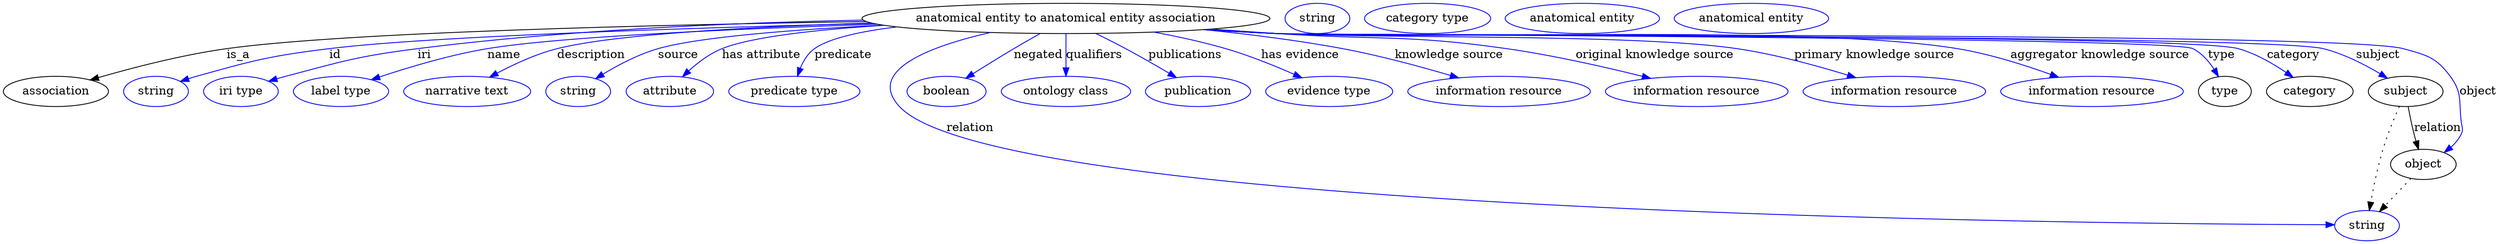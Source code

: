 digraph {
	graph [bb="0,0,2962.4,283"];
	node [label="\N"];
	"anatomical entity to anatomical entity association"	[height=0.5,
		label="anatomical entity to anatomical entity association",
		pos="1261.4,265",
		width=6.7341];
	association	[height=0.5,
		pos="62.394,178",
		width=1.7332];
	"anatomical entity to anatomical entity association" -> association	[label=is_a,
		lp="279.39,221.5",
		pos="e,103.12,191.67 1024.1,261.29 776.84,257.46 406.24,248.61 265.39,229 212.59,221.65 153.55,206.27 112.81,194.5"];
	id	[color=blue,
		height=0.5,
		label=string,
		pos="181.39,178",
		width=1.0652];
	"anatomical entity to anatomical entity association" -> id	[color=blue,
		label=id,
		lp="394.39,221.5",
		pos="e,210.38,189.97 1032.2,259.12 815.83,253.74 507.3,243.82 387.39,229 316.2,220.2 298.47,215.35 229.39,196 226.29,195.13 223.09,194.16 \
219.89,193.14",
		style=solid];
	iri	[color=blue,
		height=0.5,
		label="iri type",
		pos="282.39,178",
		width=1.2277];
	"anatomical entity to anatomical entity association" -> iri	[color=blue,
		label=iri,
		lp="500.39,221.5",
		pos="e,315.32,190.14 1020.2,263.01 868.27,259.92 668.23,251.33 492.39,229 421.66,220.02 404.32,214.25 335.39,196 332.02,195.11 328.55,\
194.13 325.07,193.11",
		style=solid];
	name	[color=blue,
		height=0.5,
		label="label type",
		pos="401.39,178",
		width=1.5707];
	"anatomical entity to anatomical entity association" -> name	[color=blue,
		label=name,
		lp="594.39,221.5",
		pos="e,437.28,192.01 1037.1,258.14 871.37,252.76 660.3,243.4 574.39,229 530.33,221.61 481.56,206.89 447.06,195.33",
		style=solid];
	description	[color=blue,
		height=0.5,
		label="narrative text",
		pos="551.39,178",
		width=2.0943];
	"anatomical entity to anatomical entity association" -> description	[color=blue,
		label=description,
		lp="697.89,221.5",
		pos="e,577.77,194.94 1029.8,259.65 890.01,255.25 726.04,246.48 657.39,229 632.6,222.69 606.59,210.51 586.54,199.76",
		style=solid];
	source	[color=blue,
		height=0.5,
		label=string,
		pos="683.39,178",
		width=1.0652];
	"anatomical entity to anatomical entity association" -> source	[color=blue,
		label=source,
		lp="801.39,221.5",
		pos="e,703.96,193.2 1043.9,257.01 939.7,251.9 826.93,243.27 777.39,229 754.4,222.38 730.63,209.67 712.74,198.72",
		style=solid];
	"has attribute"	[color=blue,
		height=0.5,
		label=attribute,
		pos="791.39,178",
		width=1.4443];
	"anatomical entity to anatomical entity association" -> "has attribute"	[color=blue,
		label="has attribute",
		lp="900.39,221.5",
		pos="e,806.49,195.56 1045.4,256.77 967.02,251.76 888.97,243.3 853.39,229 838.73,223.11 824.81,212.51 813.88,202.59",
		style=solid];
	predicate	[color=blue,
		height=0.5,
		label="predicate type",
		pos="939.39,178",
		width=2.1665];
	"anatomical entity to anatomical entity association" -> predicate	[color=blue,
		label=predicate,
		lp="997.39,221.5",
		pos="e,943.1,196.15 1060.8,254.82 1018.3,249.61 980.93,241.52 963.39,229 955.54,223.39 950.15,214.5 946.51,205.77",
		style=solid];
	relation	[color=blue,
		height=0.5,
		label=string,
		pos="2808.4,18",
		width=1.0652];
	"anatomical entity to anatomical entity association" -> relation	[color=blue,
		label=relation,
		lp="1148.4,134.5",
		pos="e,2770,19.065 1172.2,248.24 1102.7,232.24 1024.2,203.57 1064.4,160 1182.5,31.928 2489.7,20.165 2759.8,19.103",
		style=solid];
	negated	[color=blue,
		height=0.5,
		label=boolean,
		pos="1120.4,178",
		width=1.2999];
	"anatomical entity to anatomical entity association" -> negated	[color=blue,
		label=negated,
		lp="1228.4,221.5",
		pos="e,1143.4,193.97 1230.6,247.04 1220.6,241.4 1209.5,235.03 1199.4,229 1183.6,219.55 1166.3,208.65 1151.9,199.45",
		style=solid];
	qualifiers	[color=blue,
		height=0.5,
		label="ontology class",
		pos="1261.4,178",
		width=2.1304];
	"anatomical entity to anatomical entity association" -> qualifiers	[color=blue,
		label=qualifiers,
		lp="1294.9,221.5",
		pos="e,1261.4,196.18 1261.4,246.8 1261.4,235.16 1261.4,219.55 1261.4,206.24",
		style=solid];
	publications	[color=blue,
		height=0.5,
		label=publication,
		pos="1418.4,178",
		width=1.7332];
	"anatomical entity to anatomical entity association" -> publications	[color=blue,
		label=publications,
		lp="1403.4,221.5",
		pos="e,1392.7,194.57 1297,247.03 1308.4,241.45 1321,235.11 1332.4,229 1349.6,219.79 1368.3,208.98 1383.9,199.78",
		style=solid];
	"has evidence"	[color=blue,
		height=0.5,
		label="evidence type",
		pos="1574.4,178",
		width=2.0943];
	"anatomical entity to anatomical entity association" -> "has evidence"	[color=blue,
		label="has evidence",
		lp="1539.9,221.5",
		pos="e,1541.9,194.34 1365.8,248.71 1393.9,243.54 1424,236.99 1451.4,229 1479.1,220.91 1509.1,208.77 1532.6,198.47",
		style=solid];
	"knowledge source"	[color=blue,
		height=0.5,
		label="information resource",
		pos="1776.4,178",
		width=3.015];
	"anatomical entity to anatomical entity association" -> "knowledge source"	[color=blue,
		label="knowledge source",
		lp="1716.9,221.5",
		pos="e,1728.3,194.15 1424.9,251.71 1477.9,246.36 1536.9,238.97 1590.4,229 1633.8,220.91 1681.9,207.85 1718.4,197.12",
		style=solid];
	"original knowledge source"	[color=blue,
		height=0.5,
		label="information resource",
		pos="2011.4,178",
		width=3.015];
	"anatomical entity to anatomical entity association" -> "original knowledge source"	[color=blue,
		label="original knowledge source",
		lp="1961.4,221.5",
		pos="e,1956.6,193.58 1433.9,252.33 1460.5,250.54 1487.7,248.72 1513.4,247 1634.3,238.92 1665.5,246.13 1785.4,229 1840.3,221.15 1901.7,\
207.23 1946.7,196.06",
		style=solid];
	"primary knowledge source"	[color=blue,
		height=0.5,
		label="information resource",
		pos="2246.4,178",
		width=3.015];
	"anatomical entity to anatomical entity association" -> "primary knowledge source"	[color=blue,
		label="primary knowledge source",
		lp="2222.4,221.5",
		pos="e,2200.5,194.42 1428.4,251.92 1456.8,250.1 1485.9,248.38 1513.4,247 1634.6,240.91 1939.3,246.79 2059.4,229 2104.4,222.33 2154.1,\
208.73 2191,197.39",
		style=solid];
	"aggregator knowledge source"	[color=blue,
		height=0.5,
		label="information resource",
		pos="2481.4,178",
		width=3.015];
	"anatomical entity to anatomical entity association" -> "aggregator knowledge source"	[color=blue,
		label="aggregator knowledge source",
		lp="2490.9,221.5",
		pos="e,2441.7,194.83 1426.4,251.8 1455.4,249.96 1485.2,248.26 1513.4,247 1692.8,238.95 2144.2,258.07 2321.4,229 2359.4,222.77 2400.8,\
209.64 2432,198.4",
		style=solid];
	type	[height=0.5,
		pos="2639.4,178",
		width=0.86659];
	"anatomical entity to anatomical entity association" -> type	[color=blue,
		label=type,
		lp="2635.4,221.5",
		pos="e,2631.7,195.75 1425.4,251.73 1454.7,249.88 1484.9,248.2 1513.4,247 1543.6,245.73 2574.4,242.65 2601.4,229 2611.9,223.7 2620.2,214.02 \
2626.4,204.58",
		style=solid];
	category	[height=0.5,
		pos="2740.4,178",
		width=1.4263];
	"anatomical entity to anatomical entity association" -> category	[color=blue,
		label=category,
		lp="2720.9,221.5",
		pos="e,2720.5,194.77 1425.3,251.71 1454.7,249.86 1484.9,248.18 1513.4,247 1576.8,244.36 2594.3,246.15 2655.4,229 2675.8,223.26 2696.4,\
211.34 2712.2,200.59",
		style=solid];
	subject	[height=0.5,
		pos="2854.4,178",
		width=1.2277];
	"anatomical entity to anatomical entity association" -> subject	[color=blue,
		label=subject,
		lp="2821.4,221.5",
		pos="e,2832.6,193.83 1425,251.7 1454.4,249.85 1484.8,248.17 1513.4,247 1582.4,244.17 2689.4,245.63 2756.4,229 2780.5,223.03 2805.3,210.27 \
2824,199.13",
		style=solid];
	object	[height=0.5,
		pos="2875.4,91",
		width=1.0832];
	"anatomical entity to anatomical entity association" -> object	[color=blue,
		label=object,
		lp="2940.4,178",
		pos="e,2900.3,105.25 1425,251.68 1454.4,249.83 1484.8,248.16 1513.4,247 1587.7,244 2779.8,249.04 2851.4,229 2879.2,221.21 2890.2,219.22 \
2907.4,196 2922.1,176.16 2917.5,166.51 2920.4,142 2921.2,135.38 2923.3,132.99 2920.4,127 2917.5,121.17 2913.2,116.02 2908.3,111.6",
		style=solid];
	association_type	[color=blue,
		height=0.5,
		label=string,
		pos="1560.4,265",
		width=1.0652];
	association_category	[color=blue,
		height=0.5,
		label="category type",
		pos="1691.4,265",
		width=2.0762];
	subject -> relation	[pos="e,2811.1,36.136 2846.8,160.24 2840.9,146.64 2832.8,126.88 2827.4,109 2821.1,88.265 2816.2,64.241 2812.9,46.231",
		style=dotted];
	subject -> object	[label=relation,
		lp="2892.4,134.5",
		pos="e,2869.7,108.98 2857.4,159.77 2859.2,150.09 2861.6,137.8 2864.4,127 2865.1,124.32 2865.9,121.53 2866.7,118.76"];
	"anatomical entity to anatomical entity association_subject"	[color=blue,
		height=0.5,
		label="anatomical entity",
		pos="1875.4,265",
		width=2.5456];
	object -> relation	[pos="e,2823.2,34.713 2860.5,74.243 2851.6,64.775 2840.1,52.56 2830.1,42.024",
		style=dotted];
	"anatomical entity to anatomical entity association_object"	[color=blue,
		height=0.5,
		label="anatomical entity",
		pos="2076.4,265",
		width=2.5456];
}
